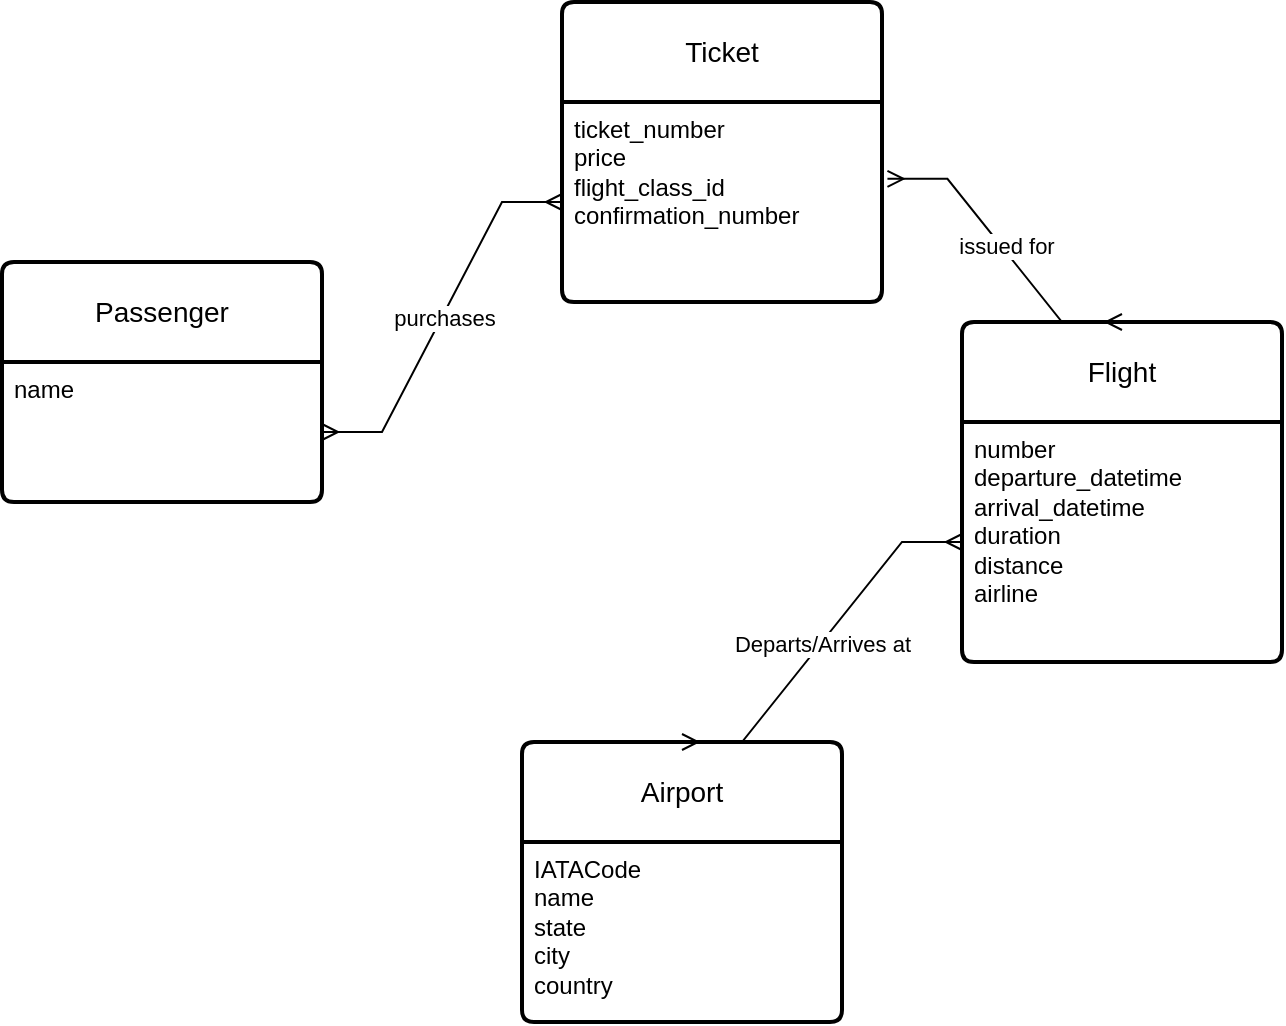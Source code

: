 <mxfile version="22.0.6" type="github">
  <diagram id="C5RBs43oDa-KdzZeNtuy" name="Page-1">
    <mxGraphModel dx="819" dy="429" grid="1" gridSize="10" guides="1" tooltips="1" connect="1" arrows="1" fold="1" page="1" pageScale="1" pageWidth="827" pageHeight="1169" math="0" shadow="0">
      <root>
        <mxCell id="WIyWlLk6GJQsqaUBKTNV-0" />
        <mxCell id="WIyWlLk6GJQsqaUBKTNV-1" parent="WIyWlLk6GJQsqaUBKTNV-0" />
        <mxCell id="dsDoPabSDb1fDy_Sz9F3-0" value="Passenger" style="swimlane;childLayout=stackLayout;horizontal=1;startSize=50;horizontalStack=0;rounded=1;fontSize=14;fontStyle=0;strokeWidth=2;resizeParent=0;resizeLast=1;shadow=0;dashed=0;align=center;arcSize=4;whiteSpace=wrap;html=1;" vertex="1" parent="WIyWlLk6GJQsqaUBKTNV-1">
          <mxGeometry x="40" y="240" width="160" height="120" as="geometry" />
        </mxCell>
        <mxCell id="dsDoPabSDb1fDy_Sz9F3-1" value="name&lt;span style=&quot;white-space: pre;&quot;&gt;&#x9;&lt;/span&gt;" style="align=left;strokeColor=none;fillColor=none;spacingLeft=4;fontSize=12;verticalAlign=top;resizable=0;rotatable=0;part=1;html=1;" vertex="1" parent="dsDoPabSDb1fDy_Sz9F3-0">
          <mxGeometry y="50" width="160" height="70" as="geometry" />
        </mxCell>
        <mxCell id="dsDoPabSDb1fDy_Sz9F3-2" value="Ticket" style="swimlane;childLayout=stackLayout;horizontal=1;startSize=50;horizontalStack=0;rounded=1;fontSize=14;fontStyle=0;strokeWidth=2;resizeParent=0;resizeLast=1;shadow=0;dashed=0;align=center;arcSize=4;whiteSpace=wrap;html=1;" vertex="1" parent="WIyWlLk6GJQsqaUBKTNV-1">
          <mxGeometry x="320" y="110" width="160" height="150" as="geometry" />
        </mxCell>
        <mxCell id="dsDoPabSDb1fDy_Sz9F3-3" value="ticket_number&lt;br&gt;price&lt;br&gt;flight_class_id&lt;br&gt;confirmation_number" style="align=left;strokeColor=none;fillColor=none;spacingLeft=4;fontSize=12;verticalAlign=top;resizable=0;rotatable=0;part=1;html=1;" vertex="1" parent="dsDoPabSDb1fDy_Sz9F3-2">
          <mxGeometry y="50" width="160" height="100" as="geometry" />
        </mxCell>
        <mxCell id="dsDoPabSDb1fDy_Sz9F3-4" value="Flight" style="swimlane;childLayout=stackLayout;horizontal=1;startSize=50;horizontalStack=0;rounded=1;fontSize=14;fontStyle=0;strokeWidth=2;resizeParent=0;resizeLast=1;shadow=0;dashed=0;align=center;arcSize=4;whiteSpace=wrap;html=1;" vertex="1" parent="WIyWlLk6GJQsqaUBKTNV-1">
          <mxGeometry x="520" y="270" width="160" height="170" as="geometry" />
        </mxCell>
        <mxCell id="dsDoPabSDb1fDy_Sz9F3-5" value="number&lt;br&gt;departure_datetime&lt;br&gt;arrival_datetime&lt;br&gt;duration&lt;br&gt;distance&lt;br&gt;airline" style="align=left;strokeColor=none;fillColor=none;spacingLeft=4;fontSize=12;verticalAlign=top;resizable=0;rotatable=0;part=1;html=1;" vertex="1" parent="dsDoPabSDb1fDy_Sz9F3-4">
          <mxGeometry y="50" width="160" height="120" as="geometry" />
        </mxCell>
        <mxCell id="dsDoPabSDb1fDy_Sz9F3-8" value="Airport" style="swimlane;childLayout=stackLayout;horizontal=1;startSize=50;horizontalStack=0;rounded=1;fontSize=14;fontStyle=0;strokeWidth=2;resizeParent=0;resizeLast=1;shadow=0;dashed=0;align=center;arcSize=4;whiteSpace=wrap;html=1;" vertex="1" parent="WIyWlLk6GJQsqaUBKTNV-1">
          <mxGeometry x="300" y="480" width="160" height="140" as="geometry" />
        </mxCell>
        <mxCell id="dsDoPabSDb1fDy_Sz9F3-9" value="IATACode&lt;br&gt;name&lt;br&gt;state&lt;br&gt;city&lt;br&gt;country" style="align=left;strokeColor=none;fillColor=none;spacingLeft=4;fontSize=12;verticalAlign=top;resizable=0;rotatable=0;part=1;html=1;" vertex="1" parent="dsDoPabSDb1fDy_Sz9F3-8">
          <mxGeometry y="50" width="160" height="90" as="geometry" />
        </mxCell>
        <mxCell id="dsDoPabSDb1fDy_Sz9F3-12" value="" style="edgeStyle=entityRelationEdgeStyle;fontSize=12;html=1;endArrow=ERmany;startArrow=ERmany;rounded=0;" edge="1" parent="WIyWlLk6GJQsqaUBKTNV-1" source="dsDoPabSDb1fDy_Sz9F3-1" target="dsDoPabSDb1fDy_Sz9F3-3">
          <mxGeometry width="100" height="100" relative="1" as="geometry">
            <mxPoint x="320" y="300" as="sourcePoint" />
            <mxPoint x="420" y="200" as="targetPoint" />
          </mxGeometry>
        </mxCell>
        <mxCell id="dsDoPabSDb1fDy_Sz9F3-14" value="purchases" style="edgeLabel;html=1;align=center;verticalAlign=middle;resizable=0;points=[];" vertex="1" connectable="0" parent="dsDoPabSDb1fDy_Sz9F3-12">
          <mxGeometry x="-0.001" y="-1" relative="1" as="geometry">
            <mxPoint as="offset" />
          </mxGeometry>
        </mxCell>
        <mxCell id="dsDoPabSDb1fDy_Sz9F3-13" value="" style="edgeStyle=entityRelationEdgeStyle;fontSize=12;html=1;endArrow=ERmany;startArrow=ERmany;rounded=0;entryX=1.017;entryY=0.384;entryDx=0;entryDy=0;exitX=0.5;exitY=0;exitDx=0;exitDy=0;entryPerimeter=0;" edge="1" parent="WIyWlLk6GJQsqaUBKTNV-1" source="dsDoPabSDb1fDy_Sz9F3-4" target="dsDoPabSDb1fDy_Sz9F3-3">
          <mxGeometry width="100" height="100" relative="1" as="geometry">
            <mxPoint x="320" y="370" as="sourcePoint" />
            <mxPoint x="420" y="270" as="targetPoint" />
          </mxGeometry>
        </mxCell>
        <mxCell id="dsDoPabSDb1fDy_Sz9F3-15" value="issued for" style="edgeLabel;html=1;align=center;verticalAlign=middle;resizable=0;points=[];" vertex="1" connectable="0" parent="dsDoPabSDb1fDy_Sz9F3-13">
          <mxGeometry x="0.013" y="-2" relative="1" as="geometry">
            <mxPoint as="offset" />
          </mxGeometry>
        </mxCell>
        <mxCell id="dsDoPabSDb1fDy_Sz9F3-16" value="" style="edgeStyle=entityRelationEdgeStyle;fontSize=12;html=1;endArrow=ERmany;startArrow=ERmany;rounded=0;exitX=0.5;exitY=0;exitDx=0;exitDy=0;" edge="1" parent="WIyWlLk6GJQsqaUBKTNV-1" source="dsDoPabSDb1fDy_Sz9F3-8" target="dsDoPabSDb1fDy_Sz9F3-5">
          <mxGeometry width="100" height="100" relative="1" as="geometry">
            <mxPoint x="290" y="440" as="sourcePoint" />
            <mxPoint x="390" y="340" as="targetPoint" />
          </mxGeometry>
        </mxCell>
        <mxCell id="dsDoPabSDb1fDy_Sz9F3-17" value="Departs/Arrives at" style="edgeLabel;html=1;align=center;verticalAlign=middle;resizable=0;points=[];" vertex="1" connectable="0" parent="dsDoPabSDb1fDy_Sz9F3-16">
          <mxGeometry x="-0.011" relative="1" as="geometry">
            <mxPoint as="offset" />
          </mxGeometry>
        </mxCell>
      </root>
    </mxGraphModel>
  </diagram>
</mxfile>
